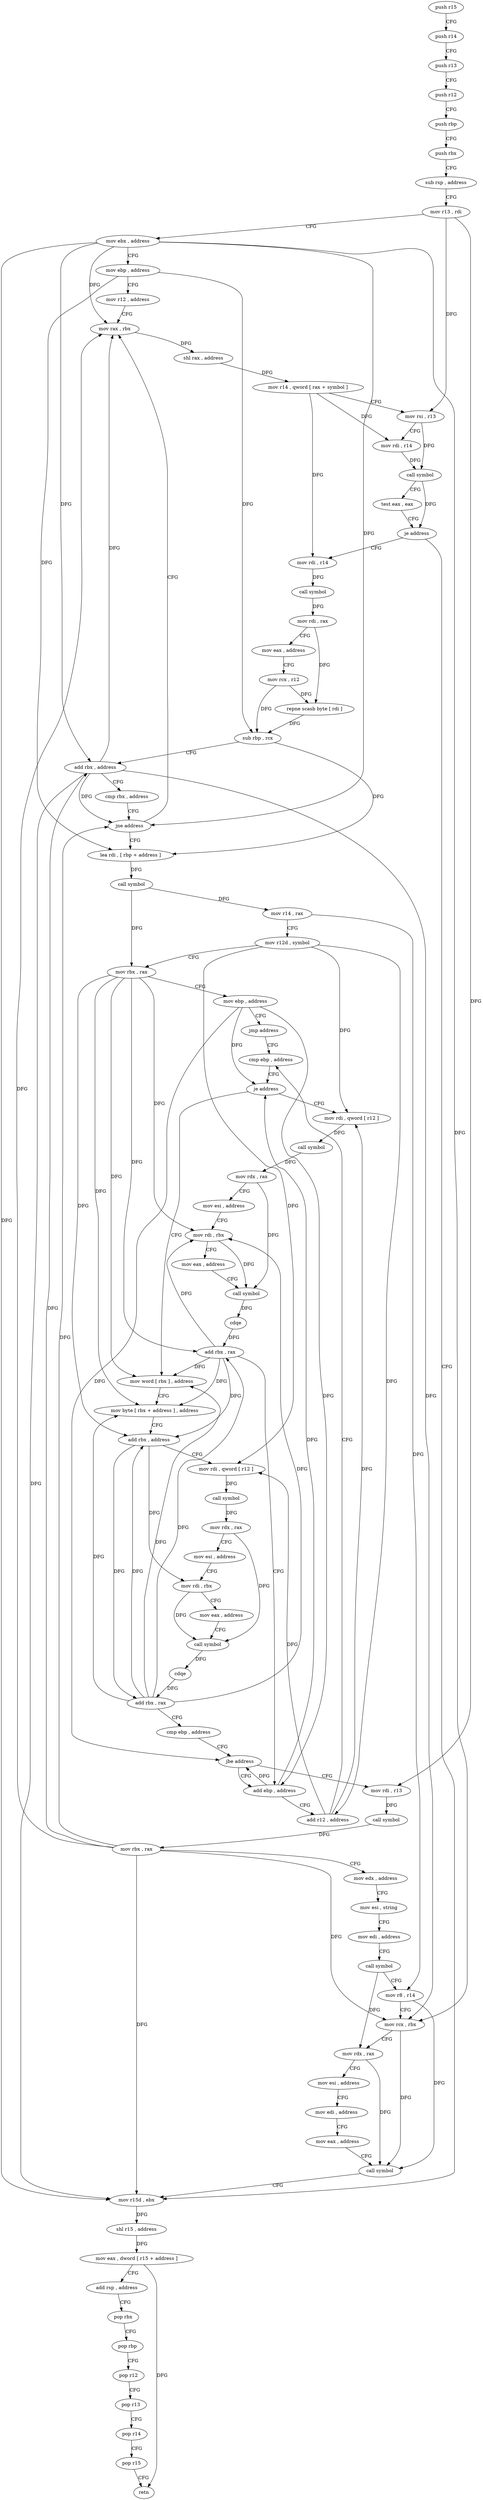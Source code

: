 digraph "func" {
"4263016" [label = "push r15" ]
"4263018" [label = "push r14" ]
"4263020" [label = "push r13" ]
"4263022" [label = "push r12" ]
"4263024" [label = "push rbp" ]
"4263025" [label = "push rbx" ]
"4263026" [label = "sub rsp , address" ]
"4263030" [label = "mov r13 , rdi" ]
"4263033" [label = "mov ebx , address" ]
"4263038" [label = "mov ebp , address" ]
"4263043" [label = "mov r12 , address" ]
"4263050" [label = "mov rax , rbx" ]
"4263305" [label = "mov r15d , ebx" ]
"4263308" [label = "shl r15 , address" ]
"4263312" [label = "mov eax , dword [ r15 + address ]" ]
"4263319" [label = "add rsp , address" ]
"4263323" [label = "pop rbx" ]
"4263324" [label = "pop rbp" ]
"4263325" [label = "pop r12" ]
"4263327" [label = "pop r13" ]
"4263329" [label = "pop r14" ]
"4263331" [label = "pop r15" ]
"4263333" [label = "retn" ]
"4263083" [label = "mov rdi , r14" ]
"4263086" [label = "call symbol" ]
"4263091" [label = "mov rdi , rax" ]
"4263094" [label = "mov eax , address" ]
"4263099" [label = "mov rcx , r12" ]
"4263102" [label = "repne scasb byte [ rdi ]" ]
"4263104" [label = "sub rbp , rcx" ]
"4263107" [label = "add rbx , address" ]
"4263111" [label = "cmp rbx , address" ]
"4263115" [label = "jne address" ]
"4263117" [label = "lea rdi , [ rbp + address ]" ]
"4263053" [label = "shl rax , address" ]
"4263057" [label = "mov r14 , qword [ rax + symbol ]" ]
"4263064" [label = "mov rsi , r13" ]
"4263067" [label = "mov rdi , r14" ]
"4263070" [label = "call symbol" ]
"4263075" [label = "test eax , eax" ]
"4263077" [label = "je address" ]
"4263121" [label = "call symbol" ]
"4263126" [label = "mov r14 , rax" ]
"4263129" [label = "mov r12d , symbol" ]
"4263135" [label = "mov rbx , rax" ]
"4263138" [label = "mov ebp , address" ]
"4263143" [label = "jmp address" ]
"4263187" [label = "cmp ebp , address" ]
"4263190" [label = "je address" ]
"4263145" [label = "mov rdi , qword [ r12 ]" ]
"4263192" [label = "mov word [ rbx ] , address" ]
"4263149" [label = "call symbol" ]
"4263154" [label = "mov rdx , rax" ]
"4263157" [label = "mov esi , address" ]
"4263162" [label = "mov rdi , rbx" ]
"4263165" [label = "mov eax , address" ]
"4263170" [label = "call symbol" ]
"4263175" [label = "cdqe" ]
"4263177" [label = "add rbx , rax" ]
"4263180" [label = "add ebp , address" ]
"4263197" [label = "mov byte [ rbx + address ] , address" ]
"4263201" [label = "add rbx , address" ]
"4263205" [label = "mov rdi , qword [ r12 ]" ]
"4263209" [label = "call symbol" ]
"4263214" [label = "mov rdx , rax" ]
"4263217" [label = "mov esi , address" ]
"4263222" [label = "mov rdi , rbx" ]
"4263225" [label = "mov eax , address" ]
"4263230" [label = "call symbol" ]
"4263235" [label = "cdqe" ]
"4263237" [label = "add rbx , rax" ]
"4263240" [label = "cmp ebp , address" ]
"4263243" [label = "jbe address" ]
"4263245" [label = "mov rdi , r13" ]
"4263183" [label = "add r12 , address" ]
"4263248" [label = "call symbol" ]
"4263253" [label = "mov rbx , rax" ]
"4263256" [label = "mov edx , address" ]
"4263261" [label = "mov esi , string" ]
"4263266" [label = "mov edi , address" ]
"4263271" [label = "call symbol" ]
"4263276" [label = "mov r8 , r14" ]
"4263279" [label = "mov rcx , rbx" ]
"4263282" [label = "mov rdx , rax" ]
"4263285" [label = "mov esi , address" ]
"4263290" [label = "mov edi , address" ]
"4263295" [label = "mov eax , address" ]
"4263300" [label = "call symbol" ]
"4263016" -> "4263018" [ label = "CFG" ]
"4263018" -> "4263020" [ label = "CFG" ]
"4263020" -> "4263022" [ label = "CFG" ]
"4263022" -> "4263024" [ label = "CFG" ]
"4263024" -> "4263025" [ label = "CFG" ]
"4263025" -> "4263026" [ label = "CFG" ]
"4263026" -> "4263030" [ label = "CFG" ]
"4263030" -> "4263033" [ label = "CFG" ]
"4263030" -> "4263064" [ label = "DFG" ]
"4263030" -> "4263245" [ label = "DFG" ]
"4263033" -> "4263038" [ label = "CFG" ]
"4263033" -> "4263050" [ label = "DFG" ]
"4263033" -> "4263305" [ label = "DFG" ]
"4263033" -> "4263107" [ label = "DFG" ]
"4263033" -> "4263115" [ label = "DFG" ]
"4263033" -> "4263279" [ label = "DFG" ]
"4263038" -> "4263043" [ label = "CFG" ]
"4263038" -> "4263104" [ label = "DFG" ]
"4263038" -> "4263117" [ label = "DFG" ]
"4263043" -> "4263050" [ label = "CFG" ]
"4263050" -> "4263053" [ label = "DFG" ]
"4263305" -> "4263308" [ label = "DFG" ]
"4263308" -> "4263312" [ label = "DFG" ]
"4263312" -> "4263319" [ label = "CFG" ]
"4263312" -> "4263333" [ label = "DFG" ]
"4263319" -> "4263323" [ label = "CFG" ]
"4263323" -> "4263324" [ label = "CFG" ]
"4263324" -> "4263325" [ label = "CFG" ]
"4263325" -> "4263327" [ label = "CFG" ]
"4263327" -> "4263329" [ label = "CFG" ]
"4263329" -> "4263331" [ label = "CFG" ]
"4263331" -> "4263333" [ label = "CFG" ]
"4263083" -> "4263086" [ label = "DFG" ]
"4263086" -> "4263091" [ label = "DFG" ]
"4263091" -> "4263094" [ label = "CFG" ]
"4263091" -> "4263102" [ label = "DFG" ]
"4263094" -> "4263099" [ label = "CFG" ]
"4263099" -> "4263102" [ label = "DFG" ]
"4263099" -> "4263104" [ label = "DFG" ]
"4263102" -> "4263104" [ label = "DFG" ]
"4263104" -> "4263107" [ label = "CFG" ]
"4263104" -> "4263117" [ label = "DFG" ]
"4263107" -> "4263111" [ label = "CFG" ]
"4263107" -> "4263050" [ label = "DFG" ]
"4263107" -> "4263305" [ label = "DFG" ]
"4263107" -> "4263115" [ label = "DFG" ]
"4263107" -> "4263279" [ label = "DFG" ]
"4263111" -> "4263115" [ label = "CFG" ]
"4263115" -> "4263050" [ label = "CFG" ]
"4263115" -> "4263117" [ label = "CFG" ]
"4263117" -> "4263121" [ label = "DFG" ]
"4263053" -> "4263057" [ label = "DFG" ]
"4263057" -> "4263064" [ label = "CFG" ]
"4263057" -> "4263067" [ label = "DFG" ]
"4263057" -> "4263083" [ label = "DFG" ]
"4263064" -> "4263067" [ label = "CFG" ]
"4263064" -> "4263070" [ label = "DFG" ]
"4263067" -> "4263070" [ label = "DFG" ]
"4263070" -> "4263075" [ label = "CFG" ]
"4263070" -> "4263077" [ label = "DFG" ]
"4263075" -> "4263077" [ label = "CFG" ]
"4263077" -> "4263305" [ label = "CFG" ]
"4263077" -> "4263083" [ label = "CFG" ]
"4263121" -> "4263126" [ label = "DFG" ]
"4263121" -> "4263135" [ label = "DFG" ]
"4263126" -> "4263129" [ label = "CFG" ]
"4263126" -> "4263276" [ label = "DFG" ]
"4263129" -> "4263135" [ label = "CFG" ]
"4263129" -> "4263145" [ label = "DFG" ]
"4263129" -> "4263205" [ label = "DFG" ]
"4263129" -> "4263183" [ label = "DFG" ]
"4263135" -> "4263138" [ label = "CFG" ]
"4263135" -> "4263162" [ label = "DFG" ]
"4263135" -> "4263177" [ label = "DFG" ]
"4263135" -> "4263192" [ label = "DFG" ]
"4263135" -> "4263197" [ label = "DFG" ]
"4263135" -> "4263201" [ label = "DFG" ]
"4263138" -> "4263143" [ label = "CFG" ]
"4263138" -> "4263190" [ label = "DFG" ]
"4263138" -> "4263243" [ label = "DFG" ]
"4263138" -> "4263180" [ label = "DFG" ]
"4263143" -> "4263187" [ label = "CFG" ]
"4263187" -> "4263190" [ label = "CFG" ]
"4263190" -> "4263145" [ label = "CFG" ]
"4263190" -> "4263192" [ label = "CFG" ]
"4263145" -> "4263149" [ label = "DFG" ]
"4263192" -> "4263197" [ label = "CFG" ]
"4263149" -> "4263154" [ label = "DFG" ]
"4263154" -> "4263157" [ label = "CFG" ]
"4263154" -> "4263170" [ label = "DFG" ]
"4263157" -> "4263162" [ label = "CFG" ]
"4263162" -> "4263165" [ label = "CFG" ]
"4263162" -> "4263170" [ label = "DFG" ]
"4263165" -> "4263170" [ label = "CFG" ]
"4263170" -> "4263175" [ label = "DFG" ]
"4263175" -> "4263177" [ label = "DFG" ]
"4263177" -> "4263180" [ label = "CFG" ]
"4263177" -> "4263162" [ label = "DFG" ]
"4263177" -> "4263192" [ label = "DFG" ]
"4263177" -> "4263197" [ label = "DFG" ]
"4263177" -> "4263201" [ label = "DFG" ]
"4263180" -> "4263183" [ label = "CFG" ]
"4263180" -> "4263190" [ label = "DFG" ]
"4263180" -> "4263243" [ label = "DFG" ]
"4263197" -> "4263201" [ label = "CFG" ]
"4263201" -> "4263205" [ label = "CFG" ]
"4263201" -> "4263222" [ label = "DFG" ]
"4263201" -> "4263237" [ label = "DFG" ]
"4263205" -> "4263209" [ label = "DFG" ]
"4263209" -> "4263214" [ label = "DFG" ]
"4263214" -> "4263217" [ label = "CFG" ]
"4263214" -> "4263230" [ label = "DFG" ]
"4263217" -> "4263222" [ label = "CFG" ]
"4263222" -> "4263225" [ label = "CFG" ]
"4263222" -> "4263230" [ label = "DFG" ]
"4263225" -> "4263230" [ label = "CFG" ]
"4263230" -> "4263235" [ label = "DFG" ]
"4263235" -> "4263237" [ label = "DFG" ]
"4263237" -> "4263240" [ label = "CFG" ]
"4263237" -> "4263162" [ label = "DFG" ]
"4263237" -> "4263192" [ label = "DFG" ]
"4263237" -> "4263197" [ label = "DFG" ]
"4263237" -> "4263201" [ label = "DFG" ]
"4263237" -> "4263177" [ label = "DFG" ]
"4263240" -> "4263243" [ label = "CFG" ]
"4263243" -> "4263180" [ label = "CFG" ]
"4263243" -> "4263245" [ label = "CFG" ]
"4263245" -> "4263248" [ label = "DFG" ]
"4263183" -> "4263187" [ label = "CFG" ]
"4263183" -> "4263145" [ label = "DFG" ]
"4263183" -> "4263205" [ label = "DFG" ]
"4263248" -> "4263253" [ label = "DFG" ]
"4263253" -> "4263256" [ label = "CFG" ]
"4263253" -> "4263050" [ label = "DFG" ]
"4263253" -> "4263305" [ label = "DFG" ]
"4263253" -> "4263107" [ label = "DFG" ]
"4263253" -> "4263115" [ label = "DFG" ]
"4263253" -> "4263279" [ label = "DFG" ]
"4263256" -> "4263261" [ label = "CFG" ]
"4263261" -> "4263266" [ label = "CFG" ]
"4263266" -> "4263271" [ label = "CFG" ]
"4263271" -> "4263276" [ label = "CFG" ]
"4263271" -> "4263282" [ label = "DFG" ]
"4263276" -> "4263279" [ label = "CFG" ]
"4263276" -> "4263300" [ label = "DFG" ]
"4263279" -> "4263282" [ label = "CFG" ]
"4263279" -> "4263300" [ label = "DFG" ]
"4263282" -> "4263285" [ label = "CFG" ]
"4263282" -> "4263300" [ label = "DFG" ]
"4263285" -> "4263290" [ label = "CFG" ]
"4263290" -> "4263295" [ label = "CFG" ]
"4263295" -> "4263300" [ label = "CFG" ]
"4263300" -> "4263305" [ label = "CFG" ]
}
